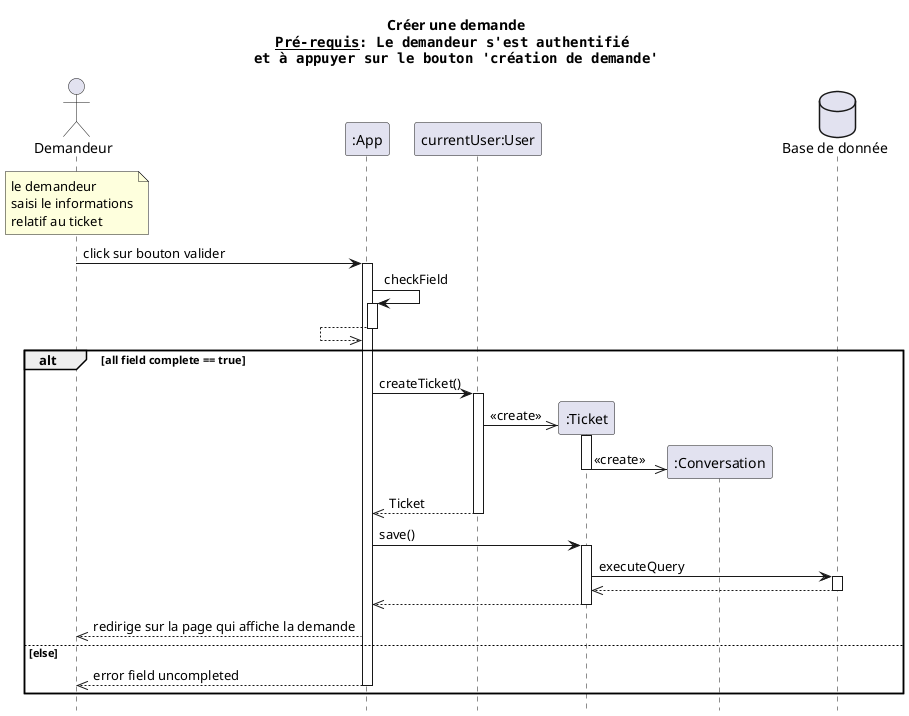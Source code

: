 @startuml créer une demande
title Créer une demande\n""__Pré-requis__: Le demandeur s'est authentifié ""\n""et à appuyer sur le bouton 'création de demande'""

actor client as "Demandeur" order 1
participant app as ":App"   order 2
participant user as "currentUser:User" order 3
database bdd as "Base de donnée" order 6
hide footbox

note over client : le demandeur\nsaisi le informations\nrelatif au ticket
client -> app: click sur bouton valider
activate app

app -> app : checkField
activate app
app <<-- app
deactivate app
alt all field complete == true
    app -> user: createTicket()
    activate user
    create ticket as ":Ticket" order 4
    user ->> ticket: <<create>>
    create conv as ":Conversation" order 5 
    activate ticket
    ticket ->> conv : <<create>>
    deactivate ticket
    app <<--user : Ticket
    deactivate user

    app -> ticket: save()
    activate ticket
    ticket -> bdd : executeQuery
    activate bdd
    ticket <<-- bdd
    deactivate bdd
    app <<-- ticket
    deactivate ticket
    client <<-- app: redirige sur la page qui affiche la demande
else else
    client <<-- app: error field uncompleted
    deactivate app
end


@enduml